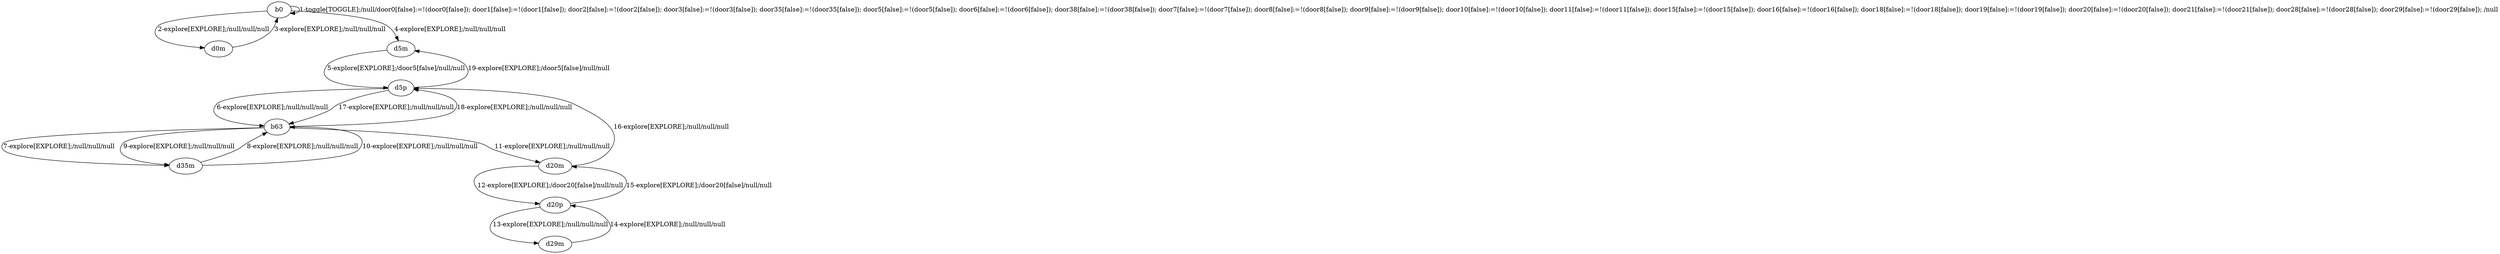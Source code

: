 # Total number of goals covered by this test: 2
# d29m --> d20p
# d20p --> d29m

digraph g {
"b0" -> "b0" [label = "1-toggle[TOGGLE];/null/door0[false]:=!(door0[false]); door1[false]:=!(door1[false]); door2[false]:=!(door2[false]); door3[false]:=!(door3[false]); door35[false]:=!(door35[false]); door5[false]:=!(door5[false]); door6[false]:=!(door6[false]); door38[false]:=!(door38[false]); door7[false]:=!(door7[false]); door8[false]:=!(door8[false]); door9[false]:=!(door9[false]); door10[false]:=!(door10[false]); door11[false]:=!(door11[false]); door15[false]:=!(door15[false]); door16[false]:=!(door16[false]); door18[false]:=!(door18[false]); door19[false]:=!(door19[false]); door20[false]:=!(door20[false]); door21[false]:=!(door21[false]); door28[false]:=!(door28[false]); door29[false]:=!(door29[false]); /null"];
"b0" -> "d0m" [label = "2-explore[EXPLORE];/null/null/null"];
"d0m" -> "b0" [label = "3-explore[EXPLORE];/null/null/null"];
"b0" -> "d5m" [label = "4-explore[EXPLORE];/null/null/null"];
"d5m" -> "d5p" [label = "5-explore[EXPLORE];/door5[false]/null/null"];
"d5p" -> "b63" [label = "6-explore[EXPLORE];/null/null/null"];
"b63" -> "d35m" [label = "7-explore[EXPLORE];/null/null/null"];
"d35m" -> "b63" [label = "8-explore[EXPLORE];/null/null/null"];
"b63" -> "d35m" [label = "9-explore[EXPLORE];/null/null/null"];
"d35m" -> "b63" [label = "10-explore[EXPLORE];/null/null/null"];
"b63" -> "d20m" [label = "11-explore[EXPLORE];/null/null/null"];
"d20m" -> "d20p" [label = "12-explore[EXPLORE];/door20[false]/null/null"];
"d20p" -> "d29m" [label = "13-explore[EXPLORE];/null/null/null"];
"d29m" -> "d20p" [label = "14-explore[EXPLORE];/null/null/null"];
"d20p" -> "d20m" [label = "15-explore[EXPLORE];/door20[false]/null/null"];
"d20m" -> "d5p" [label = "16-explore[EXPLORE];/null/null/null"];
"d5p" -> "b63" [label = "17-explore[EXPLORE];/null/null/null"];
"b63" -> "d5p" [label = "18-explore[EXPLORE];/null/null/null"];
"d5p" -> "d5m" [label = "19-explore[EXPLORE];/door5[false]/null/null"];
}